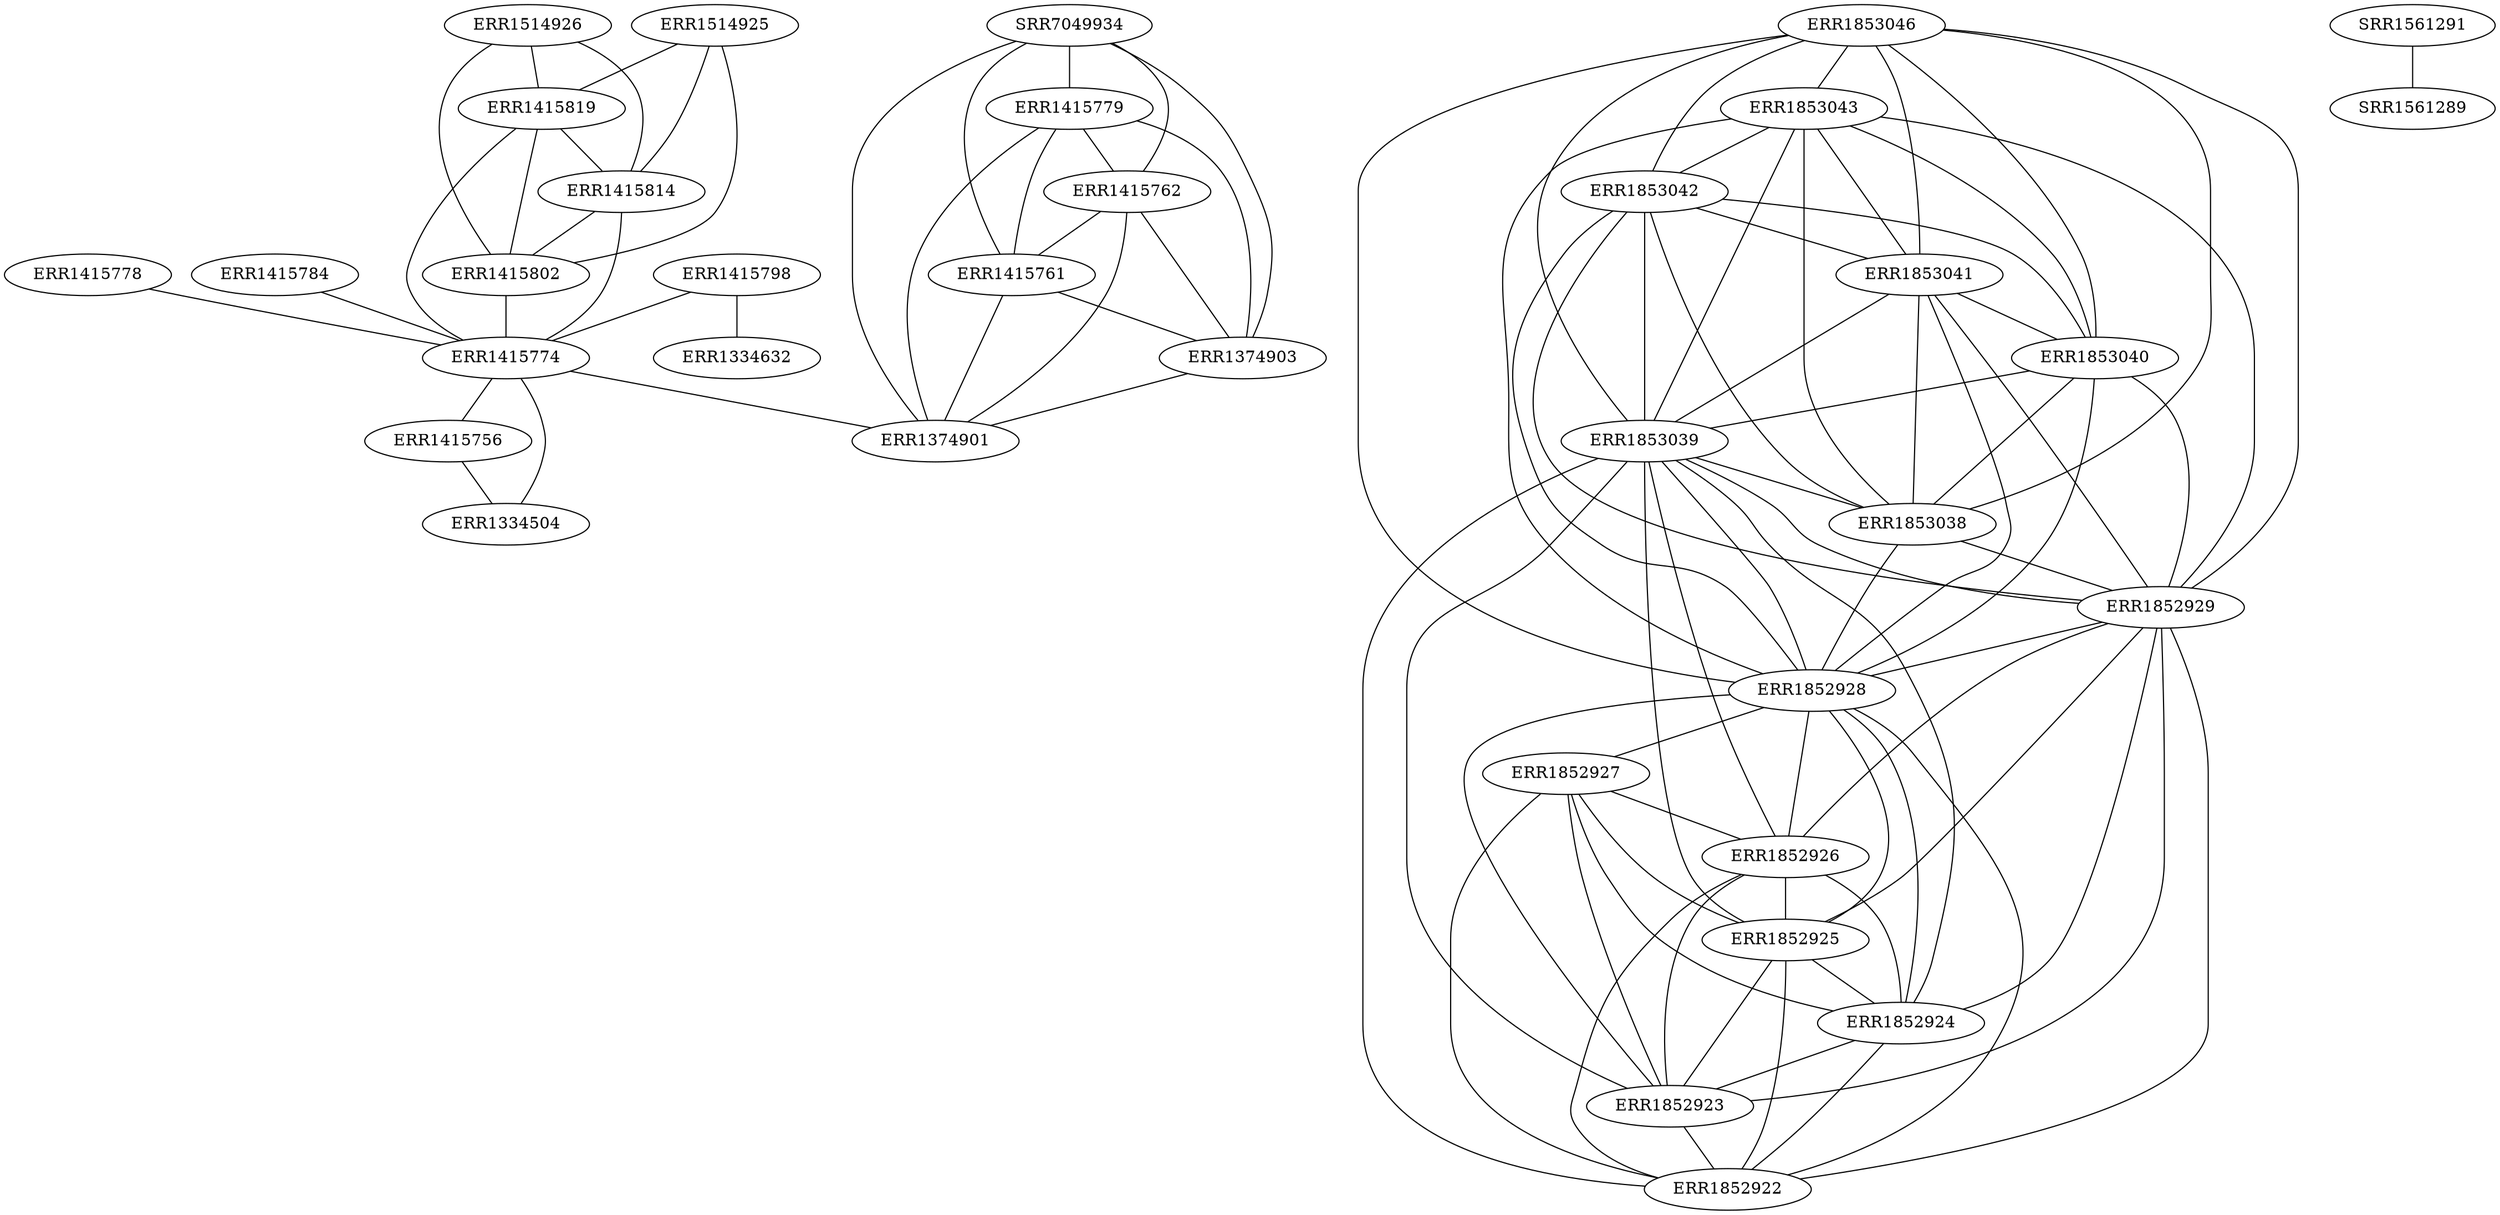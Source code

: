 graph G { "ERR1415756" []; "ERR1334504" []; "ERR1415762" []; "ERR1415761" []; "ERR1415779" []; "ERR1415814" []; "ERR1415802" []; "ERR1415819" []; "ERR1852923" []; "ERR1852922" []; "ERR1852924" []; "ERR1852925" []; "ERR1852926" []; "ERR1853039" []; "ERR1852929" []; "ERR1853042" []; "ERR1853041" []; "ERR1853043" []; "ERR1374901" []; "ERR1374903" []; "ERR1852927" []; "ERR1852928" []; "ERR1853038" []; "ERR1853040" []; "ERR1853046" []; "SRR7049934" []; "ERR1415798" []; "ERR1334632" []; "ERR1514925" []; "ERR1415774" []; "ERR1415778" []; "ERR1415784" []; "ERR1514926" []; "SRR1561291" []; "SRR1561289" []; "ERR1415756" -- "ERR1334504" ["distance"="0"]; "ERR1415762" -- "ERR1415761" ["distance"="0"]; "ERR1415779" -- "ERR1415761" ["distance"="0"]; "ERR1415779" -- "ERR1415762" ["distance"="0"]; "ERR1415814" -- "ERR1415802" ["distance"="0"]; "ERR1415819" -- "ERR1415802" ["distance"="0"]; "ERR1415819" -- "ERR1415814" ["distance"="0"]; "ERR1852923" -- "ERR1852922" ["distance"="0"]; "ERR1852924" -- "ERR1852922" ["distance"="0"]; "ERR1852924" -- "ERR1852923" ["distance"="0"]; "ERR1852925" -- "ERR1852922" ["distance"="0"]; "ERR1852925" -- "ERR1852923" ["distance"="0"]; "ERR1852925" -- "ERR1852924" ["distance"="0"]; "ERR1852926" -- "ERR1852922" ["distance"="0"]; "ERR1852926" -- "ERR1852923" ["distance"="0"]; "ERR1852926" -- "ERR1852924" ["distance"="0"]; "ERR1852926" -- "ERR1852925" ["distance"="0"]; "ERR1853039" -- "ERR1852929" ["distance"="0"]; "ERR1853042" -- "ERR1853041" ["distance"="0"]; "ERR1853043" -- "ERR1853041" ["distance"="0"]; "ERR1853043" -- "ERR1853042" ["distance"="0"]; "ERR1415761" -- "ERR1374901" ["distance"="1"]; "ERR1415761" -- "ERR1374903" ["distance"="1"]; "ERR1415762" -- "ERR1374901" ["distance"="1"]; "ERR1415762" -- "ERR1374903" ["distance"="1"]; "ERR1415779" -- "ERR1374901" ["distance"="1"]; "ERR1415779" -- "ERR1374903" ["distance"="1"]; "ERR1852927" -- "ERR1852922" ["distance"="1"]; "ERR1852927" -- "ERR1852923" ["distance"="1"]; "ERR1852927" -- "ERR1852924" ["distance"="1"]; "ERR1852927" -- "ERR1852925" ["distance"="1"]; "ERR1852927" -- "ERR1852926" ["distance"="1"]; "ERR1852929" -- "ERR1852928" ["distance"="1"]; "ERR1853038" -- "ERR1852929" ["distance"="1"]; "ERR1853039" -- "ERR1852928" ["distance"="1"]; "ERR1853039" -- "ERR1853038" ["distance"="1"]; "ERR1853040" -- "ERR1852929" ["distance"="1"]; "ERR1853040" -- "ERR1853039" ["distance"="1"]; "ERR1853041" -- "ERR1852929" ["distance"="1"]; "ERR1853041" -- "ERR1853039" ["distance"="1"]; "ERR1853042" -- "ERR1852929" ["distance"="1"]; "ERR1853042" -- "ERR1853039" ["distance"="1"]; "ERR1853043" -- "ERR1852929" ["distance"="1"]; "ERR1853043" -- "ERR1853039" ["distance"="1"]; "ERR1853046" -- "ERR1853040" ["distance"="1"]; "SRR7049934" -- "ERR1374901" ["distance"="1"]; "ERR1374903" -- "ERR1374901" ["distance"="2"]; "ERR1415798" -- "ERR1334632" ["distance"="2"]; "ERR1514925" -- "ERR1415802" ["distance"="2"]; "ERR1514925" -- "ERR1415814" ["distance"="2"]; "ERR1514925" -- "ERR1415819" ["distance"="2"]; "ERR1852928" -- "ERR1852922" ["distance"="2"]; "ERR1852928" -- "ERR1852923" ["distance"="2"]; "ERR1852928" -- "ERR1852924" ["distance"="2"]; "ERR1852928" -- "ERR1852925" ["distance"="2"]; "ERR1852928" -- "ERR1852926" ["distance"="2"]; "ERR1853038" -- "ERR1852928" ["distance"="2"]; "ERR1853040" -- "ERR1852928" ["distance"="2"]; "ERR1853040" -- "ERR1853038" ["distance"="2"]; "ERR1853041" -- "ERR1852928" ["distance"="2"]; "ERR1853041" -- "ERR1853038" ["distance"="2"]; "ERR1853041" -- "ERR1853040" ["distance"="2"]; "ERR1853042" -- "ERR1852928" ["distance"="2"]; "ERR1853042" -- "ERR1853038" ["distance"="2"]; "ERR1853042" -- "ERR1853040" ["distance"="2"]; "ERR1853043" -- "ERR1852928" ["distance"="2"]; "ERR1853043" -- "ERR1853038" ["distance"="2"]; "ERR1853043" -- "ERR1853040" ["distance"="2"]; "ERR1853046" -- "ERR1852929" ["distance"="2"]; "ERR1853046" -- "ERR1853039" ["distance"="2"]; "SRR7049934" -- "ERR1415761" ["distance"="2"]; "SRR7049934" -- "ERR1415762" ["distance"="2"]; "SRR7049934" -- "ERR1415779" ["distance"="2"]; "ERR1415774" -- "ERR1334504" ["distance"="3"]; "ERR1415774" -- "ERR1374901" ["distance"="3"]; "ERR1415774" -- "ERR1415756" ["distance"="3"]; "ERR1415778" -- "ERR1415774" ["distance"="3"]; "ERR1415784" -- "ERR1415774" ["distance"="3"]; "ERR1415798" -- "ERR1415774" ["distance"="3"]; "ERR1415802" -- "ERR1415774" ["distance"="3"]; "ERR1415814" -- "ERR1415774" ["distance"="3"]; "ERR1415819" -- "ERR1415774" ["distance"="3"]; "ERR1514926" -- "ERR1415802" ["distance"="3"]; "ERR1514926" -- "ERR1415814" ["distance"="3"]; "ERR1514926" -- "ERR1415819" ["distance"="3"]; "ERR1852928" -- "ERR1852927" ["distance"="3"]; "ERR1852929" -- "ERR1852922" ["distance"="3"]; "ERR1852929" -- "ERR1852923" ["distance"="3"]; "ERR1852929" -- "ERR1852924" ["distance"="3"]; "ERR1852929" -- "ERR1852925" ["distance"="3"]; "ERR1852929" -- "ERR1852926" ["distance"="3"]; "ERR1853039" -- "ERR1852922" ["distance"="3"]; "ERR1853039" -- "ERR1852923" ["distance"="3"]; "ERR1853039" -- "ERR1852924" ["distance"="3"]; "ERR1853039" -- "ERR1852925" ["distance"="3"]; "ERR1853039" -- "ERR1852926" ["distance"="3"]; "ERR1853046" -- "ERR1852928" ["distance"="3"]; "ERR1853046" -- "ERR1853038" ["distance"="3"]; "ERR1853046" -- "ERR1853041" ["distance"="3"]; "ERR1853046" -- "ERR1853042" ["distance"="3"]; "ERR1853046" -- "ERR1853043" ["distance"="3"]; "SRR1561291" -- "SRR1561289" ["distance"="3"]; "SRR7049934" -- "ERR1374903" ["distance"="3"]; }